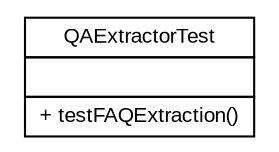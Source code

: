 #!/usr/local/bin/dot
#
# Class diagram 
# Generated by UMLGraph version 5.2 (http://www.umlgraph.org/)
#

digraph G {
	edge [fontname="arial",fontsize=10,labelfontname="arial",labelfontsize=10];
	node [fontname="arial",fontsize=10,shape=plaintext];
	nodesep=0.25;
	ranksep=0.5;
	// tud.iir.extraction.qa.test.QAExtractorTest
	c3253 [label=<<table title="tud.iir.extraction.qa.test.QAExtractorTest" border="0" cellborder="1" cellspacing="0" cellpadding="2" port="p" href="./QAExtractorTest.html">
		<tr><td><table border="0" cellspacing="0" cellpadding="1">
<tr><td align="center" balign="center"> QAExtractorTest </td></tr>
		</table></td></tr>
		<tr><td><table border="0" cellspacing="0" cellpadding="1">
<tr><td align="left" balign="left">  </td></tr>
		</table></td></tr>
		<tr><td><table border="0" cellspacing="0" cellpadding="1">
<tr><td align="left" balign="left"> + testFAQExtraction() </td></tr>
		</table></td></tr>
		</table>>, fontname="arial", fontcolor="black", fontsize=10.0];
}

